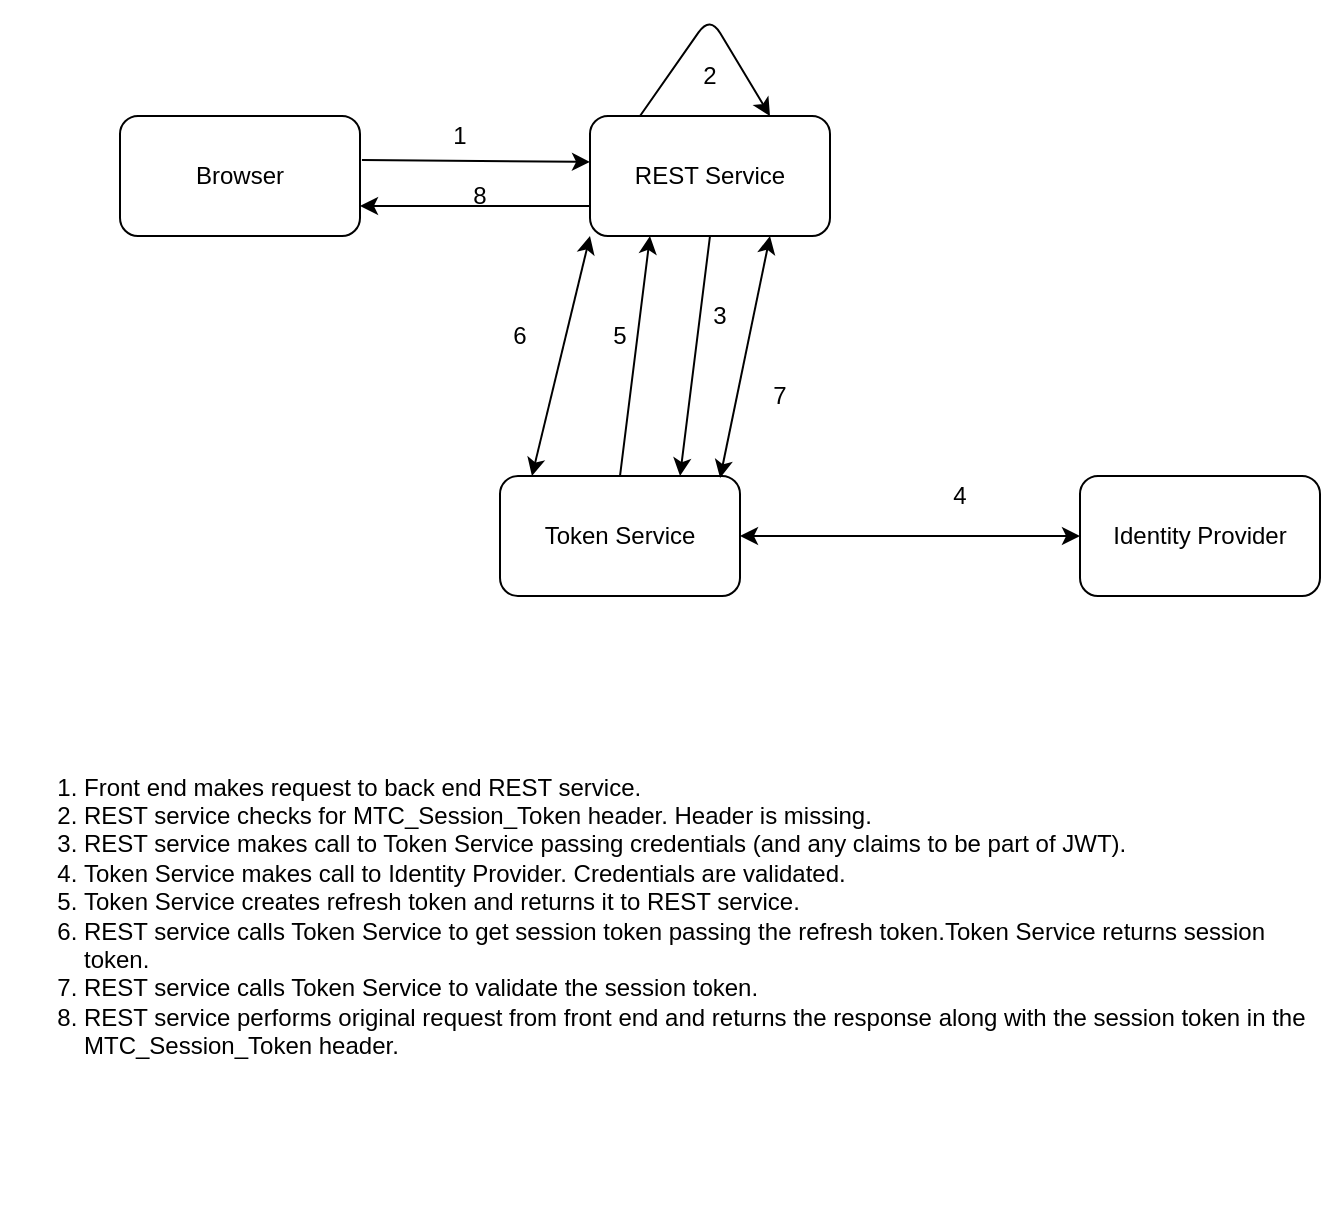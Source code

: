 <mxfile version="12.9.1" type="github"><diagram id="kxW7fD72Erngn0tPjAzv" name="Page-1"><mxGraphModel dx="1261" dy="593" grid="0" gridSize="10" guides="1" tooltips="1" connect="1" arrows="1" fold="1" page="1" pageScale="1" pageWidth="850" pageHeight="1100" math="0" shadow="0"><root><mxCell id="0"/><mxCell id="1" parent="0"/><mxCell id="6b-U8wZ_TQ6sZnPDto70-1" value="Browser" style="rounded=1;whiteSpace=wrap;html=1;" vertex="1" parent="1"><mxGeometry x="130" y="110" width="120" height="60" as="geometry"/></mxCell><mxCell id="6b-U8wZ_TQ6sZnPDto70-2" value="REST Service" style="rounded=1;whiteSpace=wrap;html=1;" vertex="1" parent="1"><mxGeometry x="365" y="110" width="120" height="60" as="geometry"/></mxCell><mxCell id="6b-U8wZ_TQ6sZnPDto70-3" value="Token Service" style="rounded=1;whiteSpace=wrap;html=1;" vertex="1" parent="1"><mxGeometry x="320" y="290" width="120" height="60" as="geometry"/></mxCell><mxCell id="6b-U8wZ_TQ6sZnPDto70-4" value="Identity Provider" style="rounded=1;whiteSpace=wrap;html=1;" vertex="1" parent="1"><mxGeometry x="610" y="290" width="120" height="60" as="geometry"/></mxCell><mxCell id="6b-U8wZ_TQ6sZnPDto70-5" value="" style="endArrow=classic;html=1;entryX=0;entryY=0.383;entryDx=0;entryDy=0;entryPerimeter=0;exitX=1.008;exitY=0.367;exitDx=0;exitDy=0;exitPerimeter=0;" edge="1" parent="1" source="6b-U8wZ_TQ6sZnPDto70-1" target="6b-U8wZ_TQ6sZnPDto70-2"><mxGeometry width="50" height="50" relative="1" as="geometry"><mxPoint x="400" y="300" as="sourcePoint"/><mxPoint x="450" y="250" as="targetPoint"/><Array as="points"/></mxGeometry></mxCell><mxCell id="6b-U8wZ_TQ6sZnPDto70-8" value="&lt;ol&gt;&lt;li&gt;Front end makes request to back end REST service.&lt;/li&gt;&lt;li&gt;REST service checks for MTC_Session_Token header. Header is missing.&lt;/li&gt;&lt;li&gt;REST service makes call to Token Service passing credentials (and any claims to be part of JWT).&lt;/li&gt;&lt;li&gt;Token Service makes call to Identity Provider. Credentials are validated.&lt;/li&gt;&lt;li&gt;Token Service creates refresh token and returns it to REST service.&lt;/li&gt;&lt;li&gt;REST service calls Token Service to get session token passing the refresh token.Token Service returns session token.&lt;/li&gt;&lt;li&gt;REST service calls Token Service to validate the session token.&lt;/li&gt;&lt;li&gt;REST service performs original request from front end and returns the response along with the session token in the MTC_Session_Token header.&amp;nbsp;&lt;/li&gt;&lt;/ol&gt;" style="text;strokeColor=none;fillColor=none;html=1;whiteSpace=wrap;verticalAlign=middle;overflow=hidden;" vertex="1" parent="1"><mxGeometry x="70" y="360" width="660" height="300" as="geometry"/></mxCell><mxCell id="6b-U8wZ_TQ6sZnPDto70-9" value="1" style="text;html=1;strokeColor=none;fillColor=none;align=center;verticalAlign=middle;whiteSpace=wrap;rounded=0;" vertex="1" parent="1"><mxGeometry x="280" y="110" width="40" height="20" as="geometry"/></mxCell><mxCell id="6b-U8wZ_TQ6sZnPDto70-10" value="" style="endArrow=classic;html=1;entryX=0.75;entryY=0;entryDx=0;entryDy=0;" edge="1" parent="1" target="6b-U8wZ_TQ6sZnPDto70-2"><mxGeometry width="50" height="50" relative="1" as="geometry"><mxPoint x="390" y="110" as="sourcePoint"/><mxPoint x="440" y="60" as="targetPoint"/><Array as="points"><mxPoint x="425" y="60"/></Array></mxGeometry></mxCell><mxCell id="6b-U8wZ_TQ6sZnPDto70-11" value="2" style="text;html=1;strokeColor=none;fillColor=none;align=center;verticalAlign=middle;whiteSpace=wrap;rounded=0;" vertex="1" parent="1"><mxGeometry x="405" y="80" width="40" height="20" as="geometry"/></mxCell><mxCell id="6b-U8wZ_TQ6sZnPDto70-21" value="" style="group" vertex="1" connectable="0" parent="1"><mxGeometry x="410" y="200" width="40" height="20" as="geometry"/></mxCell><mxCell id="6b-U8wZ_TQ6sZnPDto70-12" value="" style="endArrow=classic;html=1;exitX=0.5;exitY=1;exitDx=0;exitDy=0;entryX=0.75;entryY=0;entryDx=0;entryDy=0;" edge="1" parent="6b-U8wZ_TQ6sZnPDto70-21" source="6b-U8wZ_TQ6sZnPDto70-2" target="6b-U8wZ_TQ6sZnPDto70-3"><mxGeometry width="50" height="50" relative="1" as="geometry"><mxPoint x="-30" y="210" as="sourcePoint"/><mxPoint x="20" y="160" as="targetPoint"/></mxGeometry></mxCell><mxCell id="6b-U8wZ_TQ6sZnPDto70-13" value="3" style="text;html=1;strokeColor=none;fillColor=none;align=center;verticalAlign=middle;whiteSpace=wrap;rounded=0;" vertex="1" parent="6b-U8wZ_TQ6sZnPDto70-21"><mxGeometry width="40" height="20" as="geometry"/></mxCell><mxCell id="6b-U8wZ_TQ6sZnPDto70-24" value="" style="group" vertex="1" connectable="0" parent="1"><mxGeometry x="530" y="290" width="40" height="20" as="geometry"/></mxCell><mxCell id="6b-U8wZ_TQ6sZnPDto70-16" value="4" style="text;html=1;strokeColor=none;fillColor=none;align=center;verticalAlign=middle;whiteSpace=wrap;rounded=0;" vertex="1" parent="6b-U8wZ_TQ6sZnPDto70-24"><mxGeometry width="40" height="20" as="geometry"/></mxCell><mxCell id="6b-U8wZ_TQ6sZnPDto70-26" value="" style="group" vertex="1" connectable="0" parent="1"><mxGeometry x="360" y="210" width="40" height="20" as="geometry"/></mxCell><mxCell id="6b-U8wZ_TQ6sZnPDto70-19" value="" style="endArrow=classic;html=1;exitX=0.5;exitY=0;exitDx=0;exitDy=0;entryX=0.25;entryY=1;entryDx=0;entryDy=0;" edge="1" parent="6b-U8wZ_TQ6sZnPDto70-26" source="6b-U8wZ_TQ6sZnPDto70-3" target="6b-U8wZ_TQ6sZnPDto70-2"><mxGeometry width="50" height="50" relative="1" as="geometry"><mxPoint x="30" y="200" as="sourcePoint"/><mxPoint x="80" y="150" as="targetPoint"/></mxGeometry></mxCell><mxCell id="6b-U8wZ_TQ6sZnPDto70-20" value="5" style="text;html=1;strokeColor=none;fillColor=none;align=center;verticalAlign=middle;whiteSpace=wrap;rounded=0;" vertex="1" parent="6b-U8wZ_TQ6sZnPDto70-26"><mxGeometry width="40" height="20" as="geometry"/></mxCell><mxCell id="6b-U8wZ_TQ6sZnPDto70-29" value="" style="group" vertex="1" connectable="0" parent="1"><mxGeometry x="439" y="240" width="41" height="50" as="geometry"/></mxCell><mxCell id="6b-U8wZ_TQ6sZnPDto70-34" value="" style="group" vertex="1" connectable="0" parent="6b-U8wZ_TQ6sZnPDto70-29"><mxGeometry x="1" width="40" height="20" as="geometry"/></mxCell><mxCell id="6b-U8wZ_TQ6sZnPDto70-28" value="7" style="text;html=1;strokeColor=none;fillColor=none;align=center;verticalAlign=middle;whiteSpace=wrap;rounded=0;" vertex="1" parent="6b-U8wZ_TQ6sZnPDto70-34"><mxGeometry width="40" height="20" as="geometry"/></mxCell><mxCell id="6b-U8wZ_TQ6sZnPDto70-33" value="" style="endArrow=classic;startArrow=classic;html=1;exitX=0.917;exitY=0.017;exitDx=0;exitDy=0;exitPerimeter=0;entryX=0.75;entryY=1;entryDx=0;entryDy=0;" edge="1" parent="1" source="6b-U8wZ_TQ6sZnPDto70-3" target="6b-U8wZ_TQ6sZnPDto70-2"><mxGeometry width="50" height="50" relative="1" as="geometry"><mxPoint x="380" y="370" as="sourcePoint"/><mxPoint x="430" y="320" as="targetPoint"/></mxGeometry></mxCell><mxCell id="6b-U8wZ_TQ6sZnPDto70-35" value="" style="endArrow=classic;startArrow=classic;html=1;entryX=0;entryY=0.5;entryDx=0;entryDy=0;exitX=1;exitY=0.5;exitDx=0;exitDy=0;" edge="1" parent="1" source="6b-U8wZ_TQ6sZnPDto70-3" target="6b-U8wZ_TQ6sZnPDto70-4"><mxGeometry width="50" height="50" relative="1" as="geometry"><mxPoint x="380" y="360" as="sourcePoint"/><mxPoint x="430" y="310" as="targetPoint"/></mxGeometry></mxCell><mxCell id="6b-U8wZ_TQ6sZnPDto70-39" value="" style="group" vertex="1" connectable="0" parent="1"><mxGeometry x="310" y="210" width="40" height="20" as="geometry"/></mxCell><mxCell id="6b-U8wZ_TQ6sZnPDto70-36" value="" style="endArrow=classic;startArrow=classic;html=1;entryX=0;entryY=1;entryDx=0;entryDy=0;exitX=0.133;exitY=0;exitDx=0;exitDy=0;exitPerimeter=0;" edge="1" parent="6b-U8wZ_TQ6sZnPDto70-39" source="6b-U8wZ_TQ6sZnPDto70-3" target="6b-U8wZ_TQ6sZnPDto70-2"><mxGeometry width="50" height="50" relative="1" as="geometry"><mxPoint x="70" y="150" as="sourcePoint"/><mxPoint x="120" y="100" as="targetPoint"/></mxGeometry></mxCell><mxCell id="6b-U8wZ_TQ6sZnPDto70-37" value="6" style="text;html=1;strokeColor=none;fillColor=none;align=center;verticalAlign=middle;whiteSpace=wrap;rounded=0;" vertex="1" parent="6b-U8wZ_TQ6sZnPDto70-39"><mxGeometry width="40" height="20" as="geometry"/></mxCell><mxCell id="6b-U8wZ_TQ6sZnPDto70-40" value="" style="endArrow=classic;html=1;entryX=1;entryY=0.75;entryDx=0;entryDy=0;exitX=0;exitY=0.75;exitDx=0;exitDy=0;" edge="1" parent="1" source="6b-U8wZ_TQ6sZnPDto70-2" target="6b-U8wZ_TQ6sZnPDto70-1"><mxGeometry width="50" height="50" relative="1" as="geometry"><mxPoint x="380" y="340" as="sourcePoint"/><mxPoint x="430" y="290" as="targetPoint"/></mxGeometry></mxCell><mxCell id="6b-U8wZ_TQ6sZnPDto70-41" value="8" style="text;html=1;strokeColor=none;fillColor=none;align=center;verticalAlign=middle;whiteSpace=wrap;rounded=0;" vertex="1" parent="1"><mxGeometry x="290" y="140" width="40" height="20" as="geometry"/></mxCell></root></mxGraphModel></diagram></mxfile>
